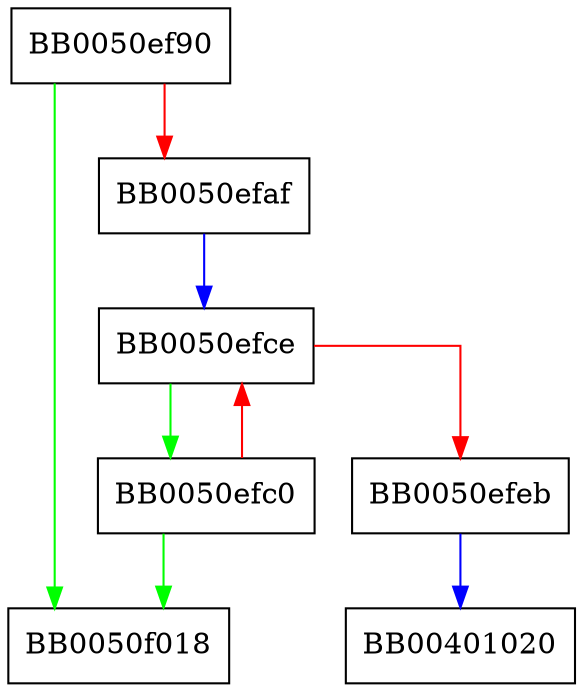 digraph ossl_json_flush {
  node [shape="box"];
  graph [splines=ortho];
  BB0050ef90 -> BB0050f018 [color="green"];
  BB0050ef90 -> BB0050efaf [color="red"];
  BB0050efaf -> BB0050efce [color="blue"];
  BB0050efc0 -> BB0050f018 [color="green"];
  BB0050efc0 -> BB0050efce [color="red"];
  BB0050efce -> BB0050efc0 [color="green"];
  BB0050efce -> BB0050efeb [color="red"];
  BB0050efeb -> BB00401020 [color="blue"];
}